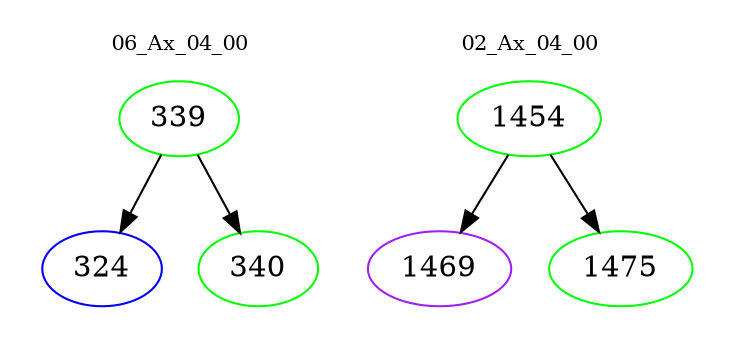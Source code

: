 digraph{
subgraph cluster_0 {
color = white
label = "06_Ax_04_00";
fontsize=10;
T0_339 [label="339", color="green"]
T0_339 -> T0_324 [color="black"]
T0_324 [label="324", color="blue"]
T0_339 -> T0_340 [color="black"]
T0_340 [label="340", color="green"]
}
subgraph cluster_1 {
color = white
label = "02_Ax_04_00";
fontsize=10;
T1_1454 [label="1454", color="green"]
T1_1454 -> T1_1469 [color="black"]
T1_1469 [label="1469", color="purple"]
T1_1454 -> T1_1475 [color="black"]
T1_1475 [label="1475", color="green"]
}
}
